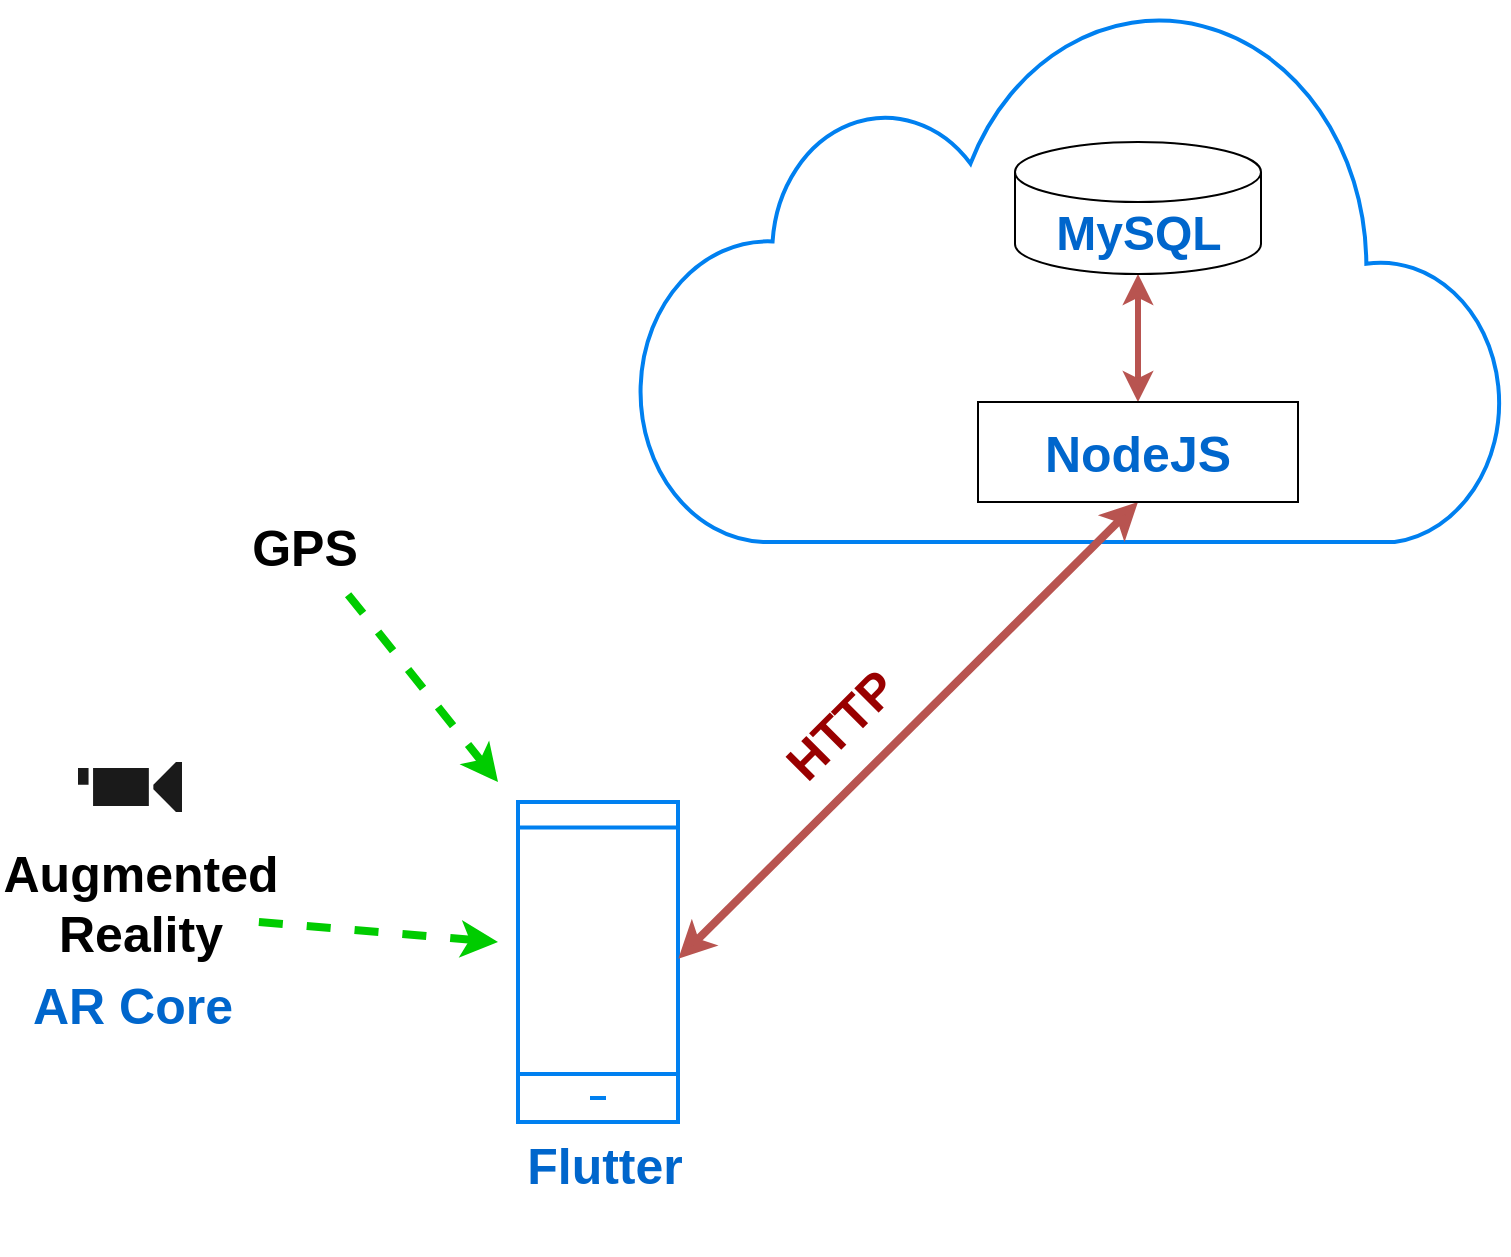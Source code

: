 <mxfile version="20.7.4" type="device"><diagram id="tA1Im6zkNEx1XgpqPn86" name="Page-1"><mxGraphModel dx="1354" dy="760" grid="1" gridSize="10" guides="1" tooltips="1" connect="1" arrows="1" fold="1" page="1" pageScale="1" pageWidth="827" pageHeight="1169" math="0" shadow="0"><root><mxCell id="0"/><mxCell id="1" parent="0"/><mxCell id="EkowGtoR0UmC709UviOL-2" value="" style="html=1;verticalLabelPosition=bottom;align=center;labelBackgroundColor=#ffffff;verticalAlign=top;strokeWidth=2;strokeColor=#0080F0;shadow=0;dashed=0;shape=mxgraph.ios7.icons.cloud;" vertex="1" parent="1"><mxGeometry x="360" y="10" width="434" height="270" as="geometry"/></mxCell><mxCell id="EkowGtoR0UmC709UviOL-18" style="edgeStyle=none;rounded=0;orthogonalLoop=1;jettySize=auto;html=1;strokeWidth=4;fontSize=25;fontColor=#0066CC;startArrow=classic;startFill=1;dashed=1;endArrow=none;endFill=0;fillColor=#d5e8d4;strokeColor=#00CC00;" edge="1" parent="1"><mxGeometry relative="1" as="geometry"><mxPoint x="290" y="400" as="sourcePoint"/><mxPoint x="210" y="300" as="targetPoint"/></mxGeometry></mxCell><mxCell id="EkowGtoR0UmC709UviOL-3" value="" style="html=1;verticalLabelPosition=bottom;align=center;labelBackgroundColor=#ffffff;verticalAlign=top;strokeWidth=2;strokeColor=#0080F0;shadow=0;dashed=0;shape=mxgraph.ios7.icons.smartphone;" vertex="1" parent="1"><mxGeometry x="300" y="410" width="80" height="160" as="geometry"/></mxCell><mxCell id="EkowGtoR0UmC709UviOL-5" value="" style="shape=image;html=1;verticalAlign=top;verticalLabelPosition=bottom;labelBackgroundColor=#ffffff;imageAspect=0;aspect=fixed;image=https://cdn1.iconfinder.com/data/icons/material-device/22/gps-fixed-128.png" vertex="1" parent="1"><mxGeometry x="170" y="210" width="49" height="49" as="geometry"/></mxCell><mxCell id="EkowGtoR0UmC709UviOL-6" value="" style="sketch=0;pointerEvents=1;shadow=0;dashed=0;html=1;strokeColor=none;fillColor=#1A1A1A;labelPosition=center;verticalLabelPosition=bottom;verticalAlign=top;outlineConnect=0;align=center;shape=mxgraph.office.devices.video_camera;" vertex="1" parent="1"><mxGeometry x="80" y="390" width="52" height="25" as="geometry"/></mxCell><mxCell id="EkowGtoR0UmC709UviOL-12" style="rounded=0;orthogonalLoop=1;jettySize=auto;html=1;strokeWidth=4;fontSize=25;startArrow=classic;startFill=1;fillColor=#f8cecc;strokeColor=#b85450;entryX=1.002;entryY=0.49;entryDx=0;entryDy=0;entryPerimeter=0;exitX=0.5;exitY=1;exitDx=0;exitDy=0;" edge="1" parent="1" source="EkowGtoR0UmC709UviOL-10" target="EkowGtoR0UmC709UviOL-3"><mxGeometry relative="1" as="geometry"><mxPoint x="690.0" y="354.454" as="sourcePoint"/></mxGeometry></mxCell><mxCell id="EkowGtoR0UmC709UviOL-13" value="&lt;b&gt;HTTP&lt;/b&gt;" style="edgeLabel;html=1;align=center;verticalAlign=middle;resizable=0;points=[];fontSize=25;labelBackgroundColor=none;fontColor=#990000;rotation=-45;" vertex="1" connectable="0" parent="EkowGtoR0UmC709UviOL-12"><mxGeometry x="-0.111" relative="1" as="geometry"><mxPoint x="-48" y="9" as="offset"/></mxGeometry></mxCell><mxCell id="EkowGtoR0UmC709UviOL-11" style="edgeStyle=orthogonalEdgeStyle;rounded=0;orthogonalLoop=1;jettySize=auto;html=1;fontSize=25;startArrow=classic;startFill=1;strokeWidth=3;fillColor=#f8cecc;strokeColor=#b85450;" edge="1" parent="1" source="EkowGtoR0UmC709UviOL-8" target="EkowGtoR0UmC709UviOL-10"><mxGeometry relative="1" as="geometry"/></mxCell><mxCell id="EkowGtoR0UmC709UviOL-8" value="MySQL" style="shape=cylinder3;whiteSpace=wrap;html=1;boundedLbl=1;backgroundOutline=1;size=15;fontSize=24;fontStyle=1;fontColor=#0066CC;" vertex="1" parent="1"><mxGeometry x="548.5" y="80" width="123" height="66" as="geometry"/></mxCell><mxCell id="EkowGtoR0UmC709UviOL-10" value="NodeJS" style="rounded=0;whiteSpace=wrap;html=1;fontSize=25;fontStyle=1;fontColor=#0066CC;" vertex="1" parent="1"><mxGeometry x="530" y="210" width="160" height="50" as="geometry"/></mxCell><mxCell id="EkowGtoR0UmC709UviOL-19" style="edgeStyle=none;rounded=0;orthogonalLoop=1;jettySize=auto;html=1;strokeWidth=4;fontSize=25;fontColor=#0066CC;startArrow=classic;startFill=1;dashed=1;endArrow=none;endFill=0;fillColor=#d5e8d4;strokeColor=#00CC00;" edge="1" parent="1"><mxGeometry x="-1" y="106" relative="1" as="geometry"><mxPoint x="290" y="480" as="sourcePoint"/><mxPoint x="170" y="470" as="targetPoint"/><mxPoint x="3" y="4" as="offset"/></mxGeometry></mxCell><mxCell id="EkowGtoR0UmC709UviOL-21" value="&lt;b&gt;GPS&lt;/b&gt;" style="edgeLabel;html=1;align=center;verticalAlign=middle;resizable=0;points=[];fontSize=25;labelBackgroundColor=none;" vertex="1" connectable="0" parent="1"><mxGeometry x="192.315" y="281.976" as="geometry"/></mxCell><mxCell id="EkowGtoR0UmC709UviOL-22" value="&lt;b&gt;Augmented&lt;br&gt;Reality&lt;/b&gt;" style="edgeLabel;html=1;align=center;verticalAlign=middle;resizable=0;points=[];fontSize=25;labelBackgroundColor=none;" vertex="1" connectable="0" parent="1"><mxGeometry x="110.315" y="459.976" as="geometry"/></mxCell><mxCell id="EkowGtoR0UmC709UviOL-23" value="&lt;b&gt;Flutter&lt;br&gt;&lt;br&gt;&lt;/b&gt;" style="edgeLabel;html=1;align=center;verticalAlign=middle;resizable=0;points=[];fontSize=25;fontColor=#0066CC;labelBackgroundColor=none;" vertex="1" connectable="0" parent="1"><mxGeometry x="339.995" y="614.996" as="geometry"><mxPoint x="3" y="-9" as="offset"/></mxGeometry></mxCell><mxCell id="EkowGtoR0UmC709UviOL-24" value="&lt;b&gt;AR Core&lt;br&gt;&lt;/b&gt;" style="edgeLabel;html=1;align=center;verticalAlign=middle;resizable=0;points=[];fontSize=25;fontColor=#0066CC;labelBackgroundColor=none;" vertex="1" connectable="0" parent="1"><mxGeometry x="340.315" y="599.996" as="geometry"><mxPoint x="-234" y="-89" as="offset"/></mxGeometry></mxCell></root></mxGraphModel></diagram></mxfile>